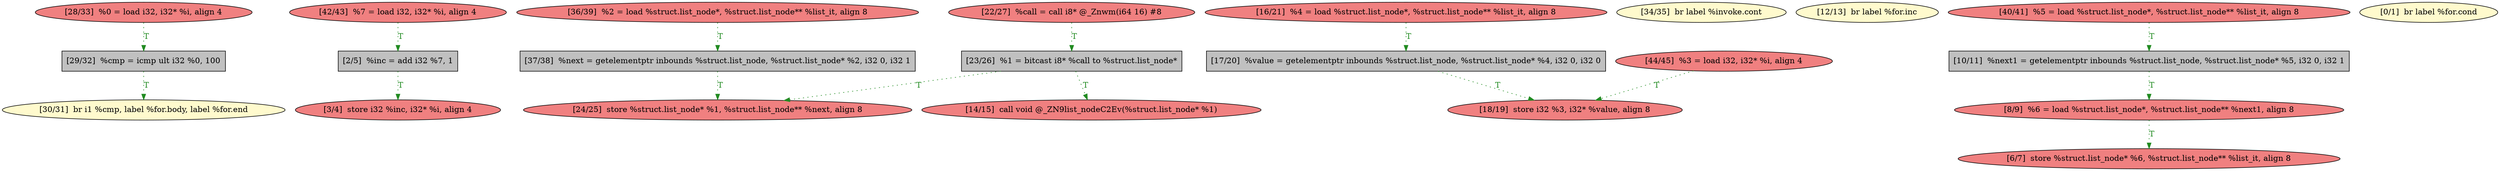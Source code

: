 
digraph G {


node513 [fillcolor=lemonchiffon,label="[30/31]  br i1 %cmp, label %for.body, label %for.end",shape=ellipse,style=filled ]
node512 [fillcolor=lightcoral,label="[3/4]  store i32 %inc, i32* %i, align 4",shape=ellipse,style=filled ]
node510 [fillcolor=grey,label="[29/32]  %cmp = icmp ult i32 %0, 100",shape=rectangle,style=filled ]
node509 [fillcolor=lightcoral,label="[28/33]  %0 = load i32, i32* %i, align 4",shape=ellipse,style=filled ]
node511 [fillcolor=lightcoral,label="[36/39]  %2 = load %struct.list_node*, %struct.list_node** %list_it, align 8",shape=ellipse,style=filled ]
node508 [fillcolor=grey,label="[23/26]  %1 = bitcast i8* %call to %struct.list_node*",shape=rectangle,style=filled ]
node507 [fillcolor=lightcoral,label="[24/25]  store %struct.list_node* %1, %struct.list_node** %next, align 8",shape=ellipse,style=filled ]
node494 [fillcolor=lightcoral,label="[18/19]  store i32 %3, i32* %value, align 8",shape=ellipse,style=filled ]
node495 [fillcolor=lemonchiffon,label="[34/35]  br label %invoke.cont",shape=ellipse,style=filled ]
node493 [fillcolor=lemonchiffon,label="[12/13]  br label %for.inc",shape=ellipse,style=filled ]
node491 [fillcolor=lightcoral,label="[14/15]  call void @_ZN9list_nodeC2Ev(%struct.list_node* %1)",shape=ellipse,style=filled ]
node501 [fillcolor=lightcoral,label="[6/7]  store %struct.list_node* %6, %struct.list_node** %list_it, align 8",shape=ellipse,style=filled ]
node496 [fillcolor=grey,label="[17/20]  %value = getelementptr inbounds %struct.list_node, %struct.list_node* %4, i32 0, i32 0",shape=rectangle,style=filled ]
node497 [fillcolor=lightcoral,label="[22/27]  %call = call i8* @_Znwm(i64 16) #8",shape=ellipse,style=filled ]
node492 [fillcolor=lightcoral,label="[16/21]  %4 = load %struct.list_node*, %struct.list_node** %list_it, align 8",shape=ellipse,style=filled ]
node506 [fillcolor=lightcoral,label="[42/43]  %7 = load i32, i32* %i, align 4",shape=ellipse,style=filled ]
node499 [fillcolor=lightcoral,label="[8/9]  %6 = load %struct.list_node*, %struct.list_node** %next1, align 8",shape=ellipse,style=filled ]
node504 [fillcolor=grey,label="[2/5]  %inc = add i32 %7, 1",shape=rectangle,style=filled ]
node502 [fillcolor=lemonchiffon,label="[0/1]  br label %for.cond",shape=ellipse,style=filled ]
node505 [fillcolor=lightcoral,label="[44/45]  %3 = load i32, i32* %i, align 4",shape=ellipse,style=filled ]
node500 [fillcolor=grey,label="[10/11]  %next1 = getelementptr inbounds %struct.list_node, %struct.list_node* %5, i32 0, i32 1",shape=rectangle,style=filled ]
node498 [fillcolor=grey,label="[37/38]  %next = getelementptr inbounds %struct.list_node, %struct.list_node* %2, i32 0, i32 1",shape=rectangle,style=filled ]
node503 [fillcolor=lightcoral,label="[40/41]  %5 = load %struct.list_node*, %struct.list_node** %list_it, align 8",shape=ellipse,style=filled ]

node505->node494 [style=dotted,color=forestgreen,label="T",fontcolor=forestgreen ]
node500->node499 [style=dotted,color=forestgreen,label="T",fontcolor=forestgreen ]
node498->node507 [style=dotted,color=forestgreen,label="T",fontcolor=forestgreen ]
node504->node512 [style=dotted,color=forestgreen,label="T",fontcolor=forestgreen ]
node499->node501 [style=dotted,color=forestgreen,label="T",fontcolor=forestgreen ]
node509->node510 [style=dotted,color=forestgreen,label="T",fontcolor=forestgreen ]
node506->node504 [style=dotted,color=forestgreen,label="T",fontcolor=forestgreen ]
node496->node494 [style=dotted,color=forestgreen,label="T",fontcolor=forestgreen ]
node510->node513 [style=dotted,color=forestgreen,label="T",fontcolor=forestgreen ]
node497->node508 [style=dotted,color=forestgreen,label="T",fontcolor=forestgreen ]
node492->node496 [style=dotted,color=forestgreen,label="T",fontcolor=forestgreen ]
node503->node500 [style=dotted,color=forestgreen,label="T",fontcolor=forestgreen ]
node508->node491 [style=dotted,color=forestgreen,label="T",fontcolor=forestgreen ]
node511->node498 [style=dotted,color=forestgreen,label="T",fontcolor=forestgreen ]
node508->node507 [style=dotted,color=forestgreen,label="T",fontcolor=forestgreen ]


}
